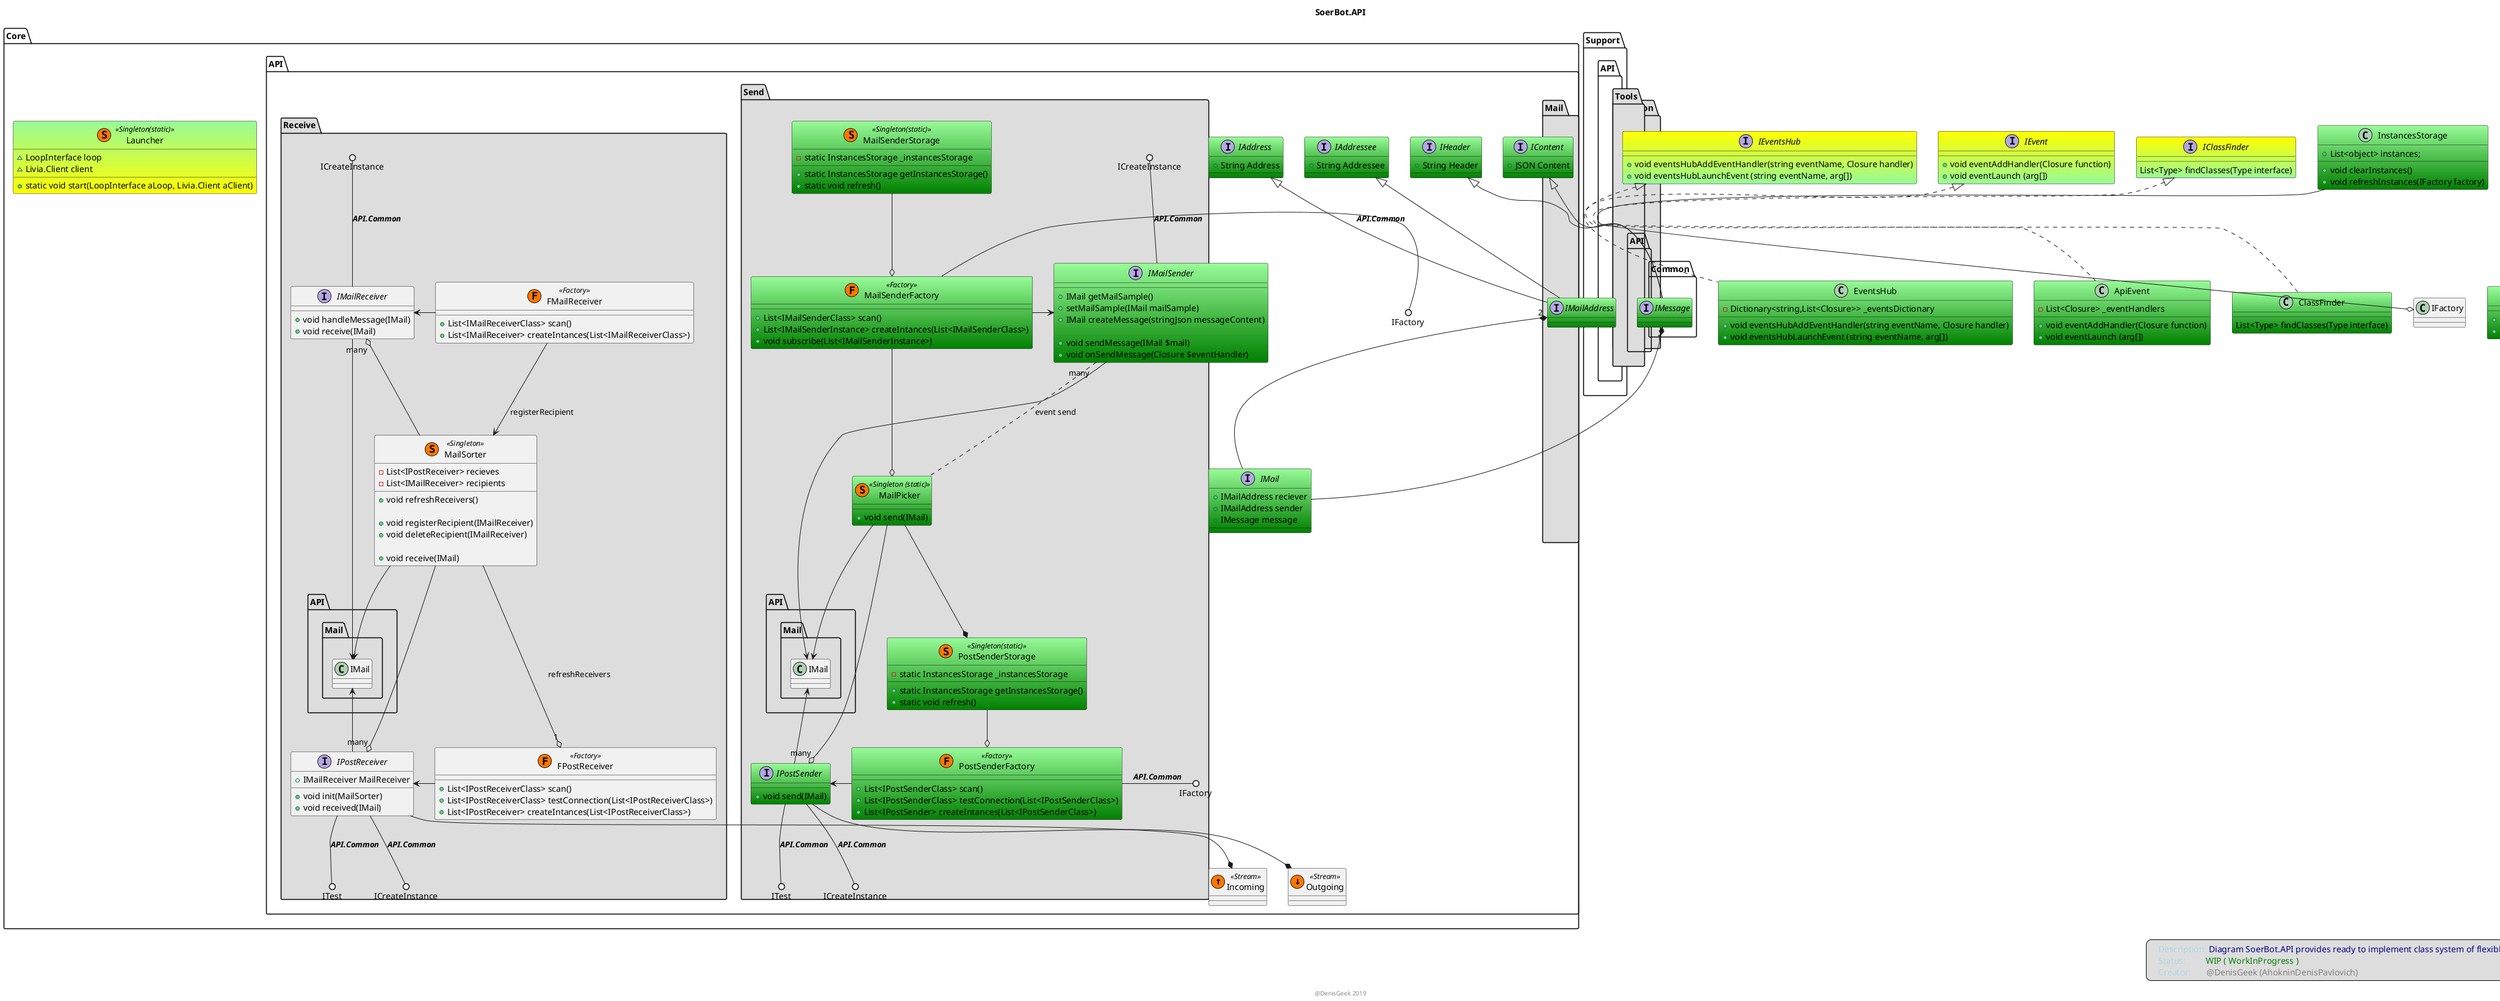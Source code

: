 @startuml
' icons: http://plantuml.com/ru/stdlib

' // picture scale
scale 1 

' // to change graphic modifiers to symbol
' skinparam classAttributeIconSize 0
title SoerBot.API

' left header
' <font color=lightblue>    Description:</font> <font color=darkBlue>Diagram SoerBot.API provides ready to implement class system of flexible API (Application Programming Interface)</font>
' <font color=lightblue>    Status:        </font> <font color=green>WIP ( WorkInProgress )</font>
' <font color=lightblue>    Creator:      </font> <font color=grey>@DenisGeek (AhokninDenisPavlovich)</font>
' endheader

center footer @DenisGeek 2019

legend Right
    <font color=lightblue>    Description:</font> <font color=darkBlue>Diagram SoerBot.API provides ready to implement class system of flexible API (Application Programming Interface)</font>
    <font color=lightblue>    Status:        </font> <font color=green>WIP ( WorkInProgress )</font>
    <font color=lightblue>    Creator:      </font> <font color=grey>@DenisGeek (AhokninDenisPavlovich)</font>
endlegend

package Support {
    
    namespace API.Common #DDDDDD {
        ' hide members

        interface ITest #PaleGreen-Green
        {
            bool Test();
        }
        interface ICreateInstance #PaleGreen-Green
        {
            object CreateInstance();
        }
        interface IFactory #PaleGreen-Green
        {
            + function scan():array;
            + function createIntances(array $classes):array;
        }
        ' interface IMailHandler
        ' {
        ' }
        ' interface IPostHandler
        ' {
        ' }

        ' ITest --|> IPostHandler 
        ' ICreateInstance  --|> IPostHandler
        ' ICreateInstance <|-- IMailHandler

    }

    namespace API.Tools #DDDDDD {
        ' hide members

        class InstancesStorage #PaleGreen-Green
        {
            + List<object> instances;
            + void clearInstances()
            + void refreshInstances(IFactory factory)
        }
        InstancesStorage --o API.Common.IFactory

        interface IClassFinder #yellow-PaleGreen
        {
            List<Type> findClasses(Type interface)
        }
        class ClassFinder #PaleGreen-Green
        {
            List<Type> findClasses(Type interface)
        }
        IClassFinder<|..ClassFinder

        interface IEvent #yellow-PaleGreen
        {
            + void eventAddHandler(Closure function)
            + void eventLaunch (arg[])
        }
        class ApiEvent #PaleGreen-Green
        {
            - List<Closure> _eventHandlers
            + void eventAddHandler(Closure function)
            + void eventLaunch (arg[])
        }
        IEvent<|..ApiEvent

        interface IEventsHub #yellow-PaleGreen
        {
            + void eventsHubAddEventHandler(string eventName, Closure handler)
            + void eventsHubLaunchEvent (string eventName, arg[])
        }
        class EventsHub #PaleGreen-Green
        {
            - Dictionary<string,List<Closure>> _eventsDictionary
            + void eventsHubAddEventHandler(string eventName, Closure handler)
            + void eventsHubLaunchEvent (string eventName, arg[])
        }
        IEventsHub<|..EventsHub

        ' class InstanceCreator
        ' {
        '     List<Type> findClasses(Type interface)
        ' }

        ' interface IMailHandler
        ' {
        ' }
        ' IMailHandler <|-- IMailReceiver
        ' IMailHandler <|-- IMailSender
        ' interface IPostHandler
        ' {
        ' }
        ' IPostReceiver --|> IPostHandler 
        ' IPostSender  --|> IPostHandler

    }
}

package Core 
{
    ' hide members

    ' hide API.Mail
    namespace API.Mail #DDDDDD {
        ' hide members

        IMailAddress "2" *-- IMail
        IMessage "1" *-- IMail

        IContent <|-- IMessage
        IHeader <|-- IMessage
        IAddressee <|-- IMailAddress
        IAddress <|-- IMailAddress

        interface IAddress #PaleGreen-Green
        {
            + String Address 
        }
        interface IAddressee #PaleGreen-Green
        {
            + String Addressee
        } 

        interface IMailAddress #PaleGreen-Green
        {
        }

        interface IHeader #PaleGreen-Green
        {
            + String Header 
        }
        interface IContent #PaleGreen-Green
        {
            + JSON Content
        }
        interface IMessage #PaleGreen-Green
        {
        }
        interface IMail #PaleGreen-Green
        {
            + IMailAddress reciever
            + IMailAddress sender
            + IMessage message
        }
    }

    namespace API.Send #DDDDDD {
        ' hide members

        interface IMailSender #PaleGreen-Green
        {
            + IMail getMailSample()
            + setMailSample(IMail mailSample)
            + IMail createMessage(stringJson messageContent)

            + void sendMessage(IMail $mail)
            + void onSendMessage(Closure $eventHandler)
        }

        class MailSenderFactory << (F,#FF7700) Factory >> #PaleGreen-Green
        {
            + List<IMailSenderClass> scan()
            + List<IMailSenderInstance> createIntances(List<IMailSenderClass>)
            + void subscribe(List<IMailSenderInstance>)
        }
        MailSenderFactory -() IFactory :<b><i>API.Common
        ' note bottom of MailSenderFactory #grey
        '     <color:white>Example of event subscription:</color>
        '     IMailSender CreateIntance(MailSenderClass)
        '     {
        '         var res = (ICreateInstance)MailSenderClass.CreateInstance()
        '         (IMailSender)res.send+=MailPicker.send
        '     }
        ' end note
        class MailSenderStorage << (S,#FF7700) Singleton(static) >> #PaleGreen-Green
        {
            -static InstancesStorage _instancesStorage
            +static InstancesStorage getInstancesStorage()
            +static void refresh()
        }
        MailSenderStorage --o MailSenderFactory

        class MailPicker << (S,#FF7700) Singleton (static) >> #PaleGreen-Green
        {
            + void send(IMail)
        }
        interface IPostSender #PaleGreen-Green
        {
            + void send(IMail)
        }

        class PostSenderFactory << (F,#FF7700) Factory >> #PaleGreen-Green
        {
            + List<IPostSenderClass> scan()
            + List<IPostSenderClass> testConnection(List<IPostSenderClass>)
            + List<IPostSender> createIntances(List<IPostSenderClass>)
        }
        PostSenderFactory -() IFactory :<b><i>API.Common
        class PostSenderStorage << (S,#FF7700) Singleton(static) >> #PaleGreen-Green
        {
            -static InstancesStorage _instancesStorage
            +static InstancesStorage getInstancesStorage()
            +static void refresh()
        }
        PostSenderStorage --o PostSenderFactory

        ' MailHendler<--IMailSender
        MailSenderFactory --o MailPicker
        MailSenderFactory -> IMailSender
        ICreateInstance ()-- IMailSender :<b><i>API.Common
        ' IEventsHub ()-- IMailSender :<b><i>API.Tools
        IMailSender --> API.Mail.IMail
        IMailSender "many" .. MailPicker :event send
        MailPicker --> API.Mail.IMail
        MailPicker -* PostSenderStorage
        MailPicker --o "many" IPostSender
        API.Mail.IMail <-- IPostSender
        IPostSender <- PostSenderFactory
        IPostSender --() ITest :<b><i>API.Common
        IPostSender --() ICreateInstance:<b><i>API.Common
    }
    class Outgoing << (↓,#FF7700) Stream >>
    API.Send.IPostSender--* Outgoing

    ' hide API.Receive
    namespace API.Receive #DDDDDD {
        ' hide members

        interface IMailReceiver
        {
            + void handleMessage(IMail)
            + void receive(IMail)
        }
        class MailSorter << (S,#FF7700) Singleton >>
        {
            - List<IPostReceiver> recieves
            - List<IMailReceiver> recipients
            + void refreshReceivers()
    
            + void registerRecipient(IMailReceiver)
            + void deleteRecipient(IMailReceiver)

           + void receive(IMail)
        }
        interface IPostReceiver
        {
            + IMailReceiver MailReceiver
            + void init(MailSorter)
            + void received(IMail)
        }
        class FMailReceiver << (F,#FF7700) Factory >>
        {
            + List<IMailReceiverClass> scan()
            + List<IMailReceiver> createIntances(List<IMailReceiverClass>)
        }
        class FPostReceiver << (F,#FF7700) Factory >>
        {
            + List<IPostReceiverClass> scan()
            + List<IPostReceiverClass> testConnection(List<IPostReceiverClass>)
            + List<IPostReceiver> createIntances(List<IPostReceiverClass>)
        }
        FMailReceiver --> MailSorter : registerRecipient
        ICreateInstance ()-- IMailReceiver :<b><i>API.Common
        IMailReceiver <- FMailReceiver
        IMailReceiver --> API.Mail.IMail
        IMailReceiver "many" o-- MailSorter
        MailSorter --> API.Mail.IMail
        MailSorter --o "1" FPostReceiver : refreshReceivers
        MailSorter --o "many" IPostReceiver
        API.Mail.IMail <-- IPostReceiver
        IPostReceiver <- FPostReceiver
        IPostReceiver --() ITest :<b><i>API.Common
        IPostReceiver --() ICreateInstance:<b><i>API.Common
    }
    class Incoming << (↑,#FF7700) Stream >>
    API.Receive.IPostReceiver--* Incoming

    class Launcher << (S,#FF7700) Singleton(static) >> #PaleGreen-yellow
    {
        ~ LoopInterface loop
        ~ Livia.Client client
        + static void start(LoopInterface aLoop, Livia.Client aClient)
    }
}










@enduml